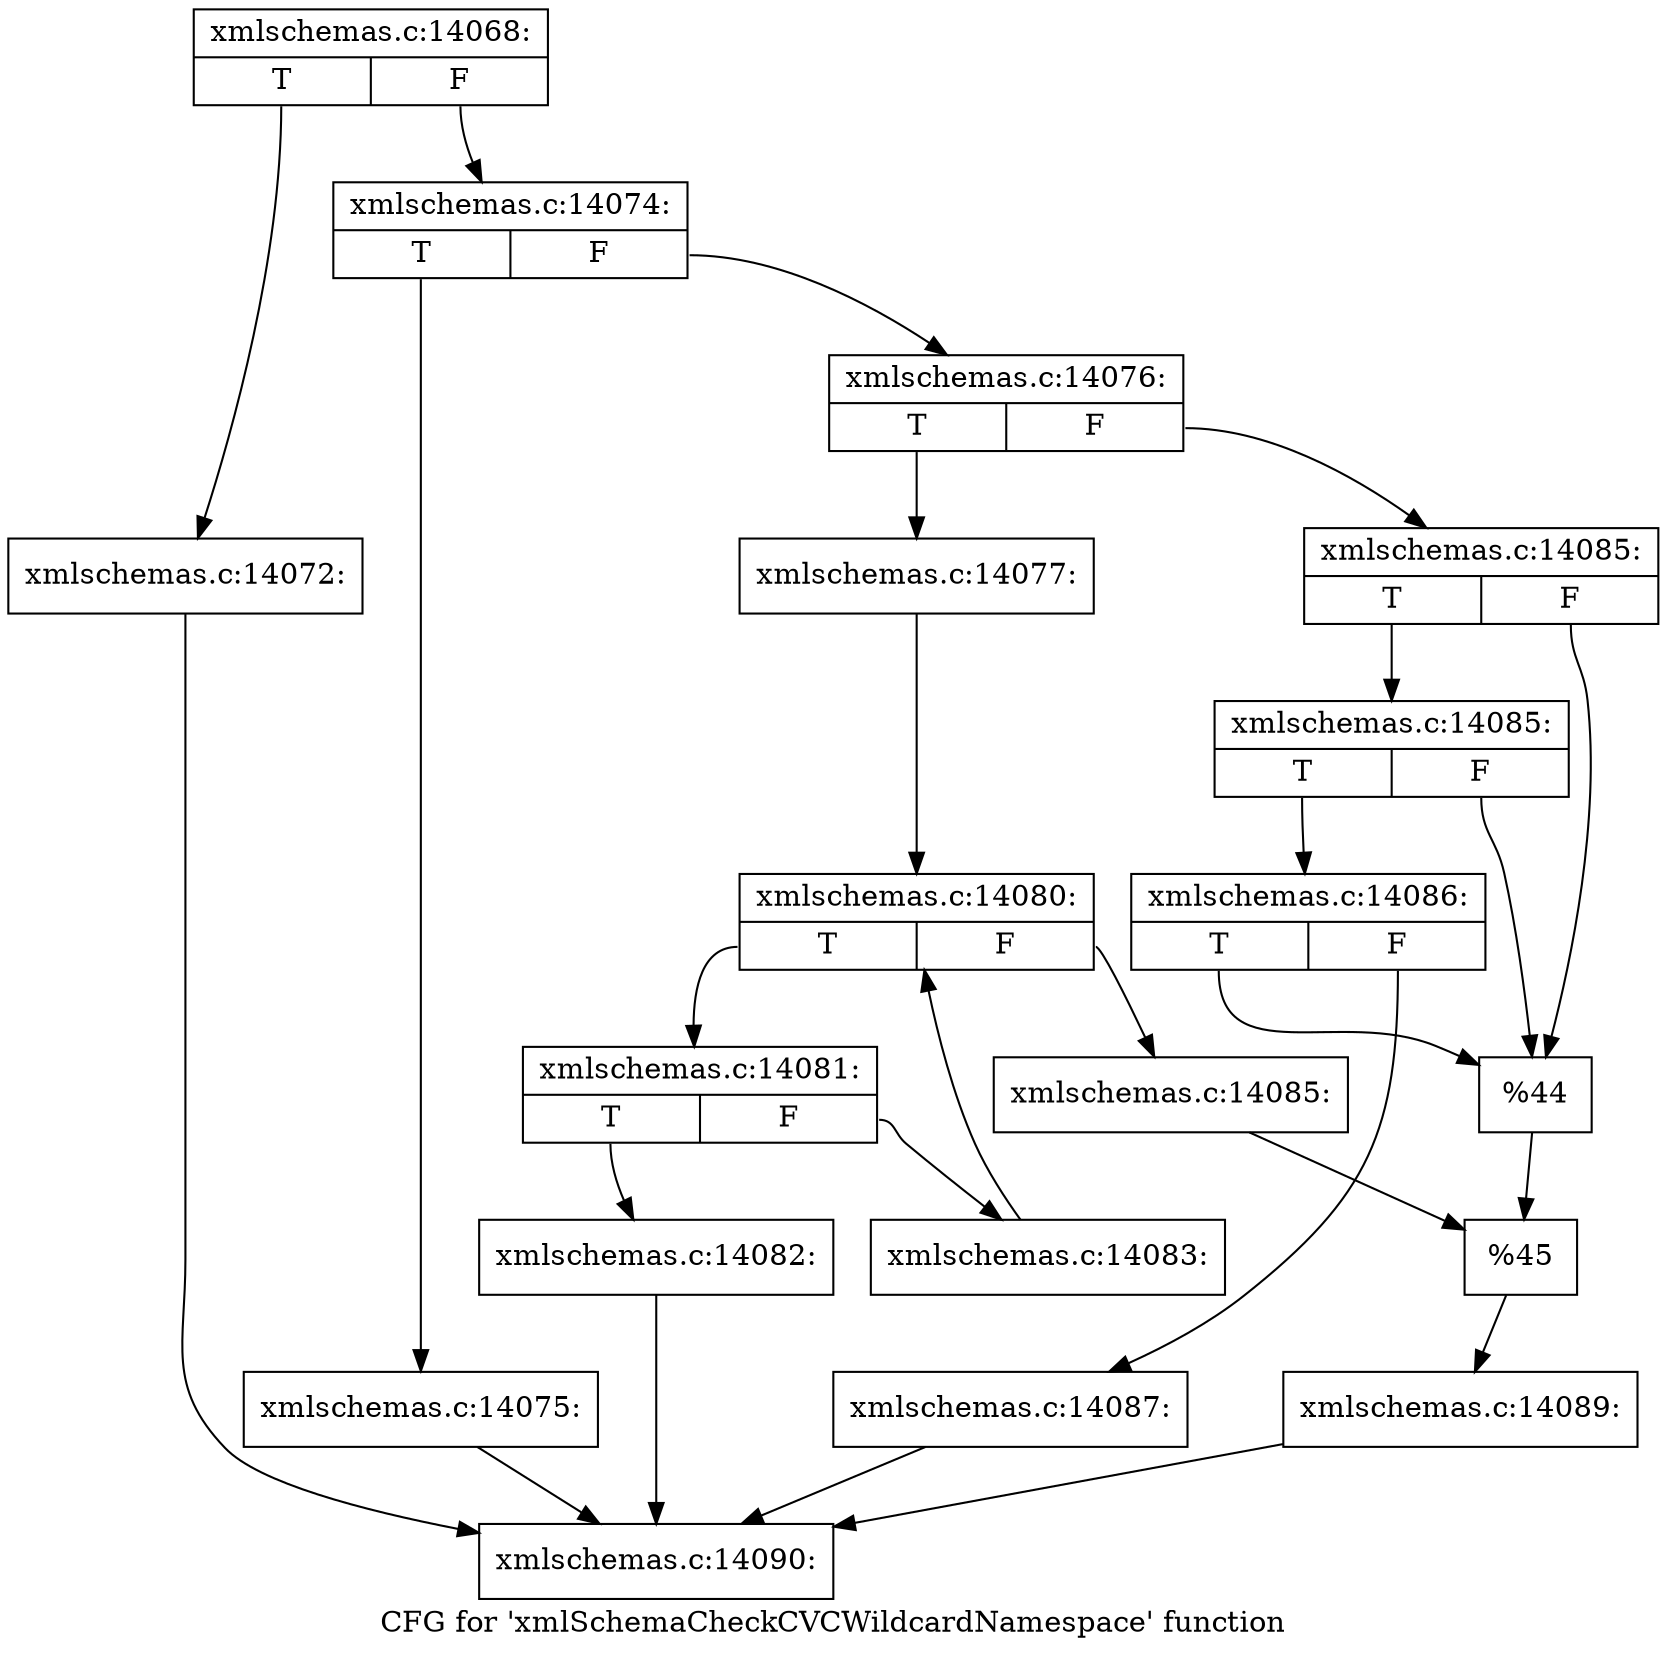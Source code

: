 digraph "CFG for 'xmlSchemaCheckCVCWildcardNamespace' function" {
	label="CFG for 'xmlSchemaCheckCVCWildcardNamespace' function";

	Node0x5253980 [shape=record,label="{xmlschemas.c:14068:|{<s0>T|<s1>F}}"];
	Node0x5253980:s0 -> Node0x524e9e0;
	Node0x5253980:s1 -> Node0x524ea30;
	Node0x524e9e0 [shape=record,label="{xmlschemas.c:14072:}"];
	Node0x524e9e0 -> Node0x5254430;
	Node0x524ea30 [shape=record,label="{xmlschemas.c:14074:|{<s0>T|<s1>F}}"];
	Node0x524ea30:s0 -> Node0x52548f0;
	Node0x524ea30:s1 -> Node0x5254990;
	Node0x52548f0 [shape=record,label="{xmlschemas.c:14075:}"];
	Node0x52548f0 -> Node0x5254430;
	Node0x5254990 [shape=record,label="{xmlschemas.c:14076:|{<s0>T|<s1>F}}"];
	Node0x5254990:s0 -> Node0x5254ec0;
	Node0x5254990:s1 -> Node0x5254f60;
	Node0x5254ec0 [shape=record,label="{xmlschemas.c:14077:}"];
	Node0x5254ec0 -> Node0x52558f0;
	Node0x52558f0 [shape=record,label="{xmlschemas.c:14080:|{<s0>T|<s1>F}}"];
	Node0x52558f0:s0 -> Node0x5255ce0;
	Node0x52558f0:s1 -> Node0x5255b10;
	Node0x5255ce0 [shape=record,label="{xmlschemas.c:14081:|{<s0>T|<s1>F}}"];
	Node0x5255ce0:s0 -> Node0x5255ea0;
	Node0x5255ce0:s1 -> Node0x5255ef0;
	Node0x5255ea0 [shape=record,label="{xmlschemas.c:14082:}"];
	Node0x5255ea0 -> Node0x5254430;
	Node0x5255ef0 [shape=record,label="{xmlschemas.c:14083:}"];
	Node0x5255ef0 -> Node0x52558f0;
	Node0x5255b10 [shape=record,label="{xmlschemas.c:14085:}"];
	Node0x5255b10 -> Node0x5254f10;
	Node0x5254f60 [shape=record,label="{xmlschemas.c:14085:|{<s0>T|<s1>F}}"];
	Node0x5254f60:s0 -> Node0x5256a10;
	Node0x5254f60:s1 -> Node0x5256940;
	Node0x5256a10 [shape=record,label="{xmlschemas.c:14085:|{<s0>T|<s1>F}}"];
	Node0x5256a10:s0 -> Node0x5256990;
	Node0x5256a10:s1 -> Node0x5256940;
	Node0x5256990 [shape=record,label="{xmlschemas.c:14086:|{<s0>T|<s1>F}}"];
	Node0x5256990:s0 -> Node0x5256940;
	Node0x5256990:s1 -> Node0x52568f0;
	Node0x52568f0 [shape=record,label="{xmlschemas.c:14087:}"];
	Node0x52568f0 -> Node0x5254430;
	Node0x5256940 [shape=record,label="{%44}"];
	Node0x5256940 -> Node0x5254f10;
	Node0x5254f10 [shape=record,label="{%45}"];
	Node0x5254f10 -> Node0x5254940;
	Node0x5254940 [shape=record,label="{xmlschemas.c:14089:}"];
	Node0x5254940 -> Node0x5254430;
	Node0x5254430 [shape=record,label="{xmlschemas.c:14090:}"];
}
